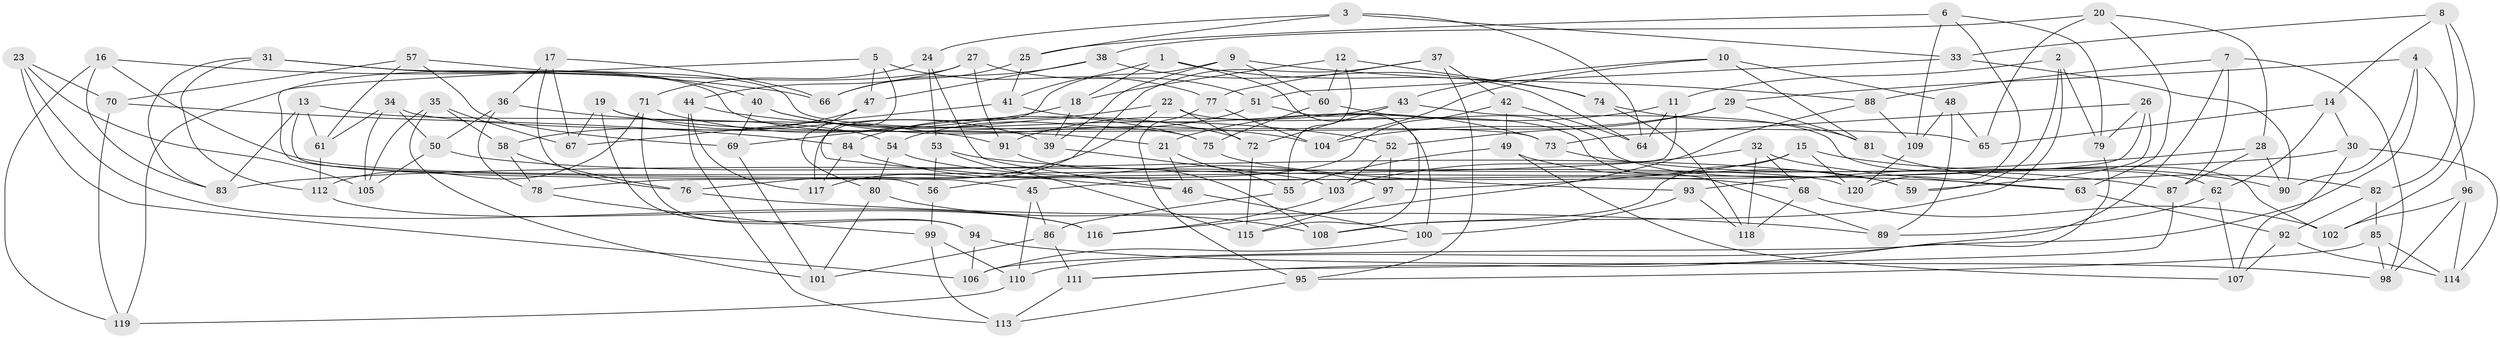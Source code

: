 // coarse degree distribution, {6: 0.5405405405405406, 4: 0.35135135135135137, 3: 0.02702702702702703, 5: 0.08108108108108109}
// Generated by graph-tools (version 1.1) at 2025/24/03/03/25 07:24:28]
// undirected, 120 vertices, 240 edges
graph export_dot {
graph [start="1"]
  node [color=gray90,style=filled];
  1;
  2;
  3;
  4;
  5;
  6;
  7;
  8;
  9;
  10;
  11;
  12;
  13;
  14;
  15;
  16;
  17;
  18;
  19;
  20;
  21;
  22;
  23;
  24;
  25;
  26;
  27;
  28;
  29;
  30;
  31;
  32;
  33;
  34;
  35;
  36;
  37;
  38;
  39;
  40;
  41;
  42;
  43;
  44;
  45;
  46;
  47;
  48;
  49;
  50;
  51;
  52;
  53;
  54;
  55;
  56;
  57;
  58;
  59;
  60;
  61;
  62;
  63;
  64;
  65;
  66;
  67;
  68;
  69;
  70;
  71;
  72;
  73;
  74;
  75;
  76;
  77;
  78;
  79;
  80;
  81;
  82;
  83;
  84;
  85;
  86;
  87;
  88;
  89;
  90;
  91;
  92;
  93;
  94;
  95;
  96;
  97;
  98;
  99;
  100;
  101;
  102;
  103;
  104;
  105;
  106;
  107;
  108;
  109;
  110;
  111;
  112;
  113;
  114;
  115;
  116;
  117;
  118;
  119;
  120;
  1 -- 115;
  1 -- 18;
  1 -- 74;
  1 -- 41;
  2 -- 108;
  2 -- 79;
  2 -- 11;
  2 -- 59;
  3 -- 64;
  3 -- 25;
  3 -- 24;
  3 -- 33;
  4 -- 96;
  4 -- 106;
  4 -- 29;
  4 -- 90;
  5 -- 77;
  5 -- 47;
  5 -- 46;
  5 -- 56;
  6 -- 25;
  6 -- 109;
  6 -- 120;
  6 -- 79;
  7 -- 110;
  7 -- 87;
  7 -- 98;
  7 -- 88;
  8 -- 33;
  8 -- 14;
  8 -- 102;
  8 -- 82;
  9 -- 88;
  9 -- 60;
  9 -- 39;
  9 -- 117;
  10 -- 104;
  10 -- 81;
  10 -- 48;
  10 -- 43;
  11 -- 64;
  11 -- 78;
  11 -- 21;
  12 -- 60;
  12 -- 18;
  12 -- 74;
  12 -- 55;
  13 -- 45;
  13 -- 83;
  13 -- 61;
  13 -- 54;
  14 -- 65;
  14 -- 30;
  14 -- 62;
  15 -- 90;
  15 -- 120;
  15 -- 97;
  15 -- 108;
  16 -- 119;
  16 -- 120;
  16 -- 66;
  16 -- 83;
  17 -- 36;
  17 -- 66;
  17 -- 76;
  17 -- 67;
  18 -- 69;
  18 -- 39;
  19 -- 21;
  19 -- 94;
  19 -- 67;
  19 -- 39;
  20 -- 38;
  20 -- 65;
  20 -- 28;
  20 -- 63;
  21 -- 46;
  21 -- 55;
  22 -- 89;
  22 -- 84;
  22 -- 72;
  22 -- 76;
  23 -- 106;
  23 -- 116;
  23 -- 105;
  23 -- 70;
  24 -- 46;
  24 -- 71;
  24 -- 53;
  25 -- 41;
  25 -- 66;
  26 -- 45;
  26 -- 59;
  26 -- 79;
  26 -- 73;
  27 -- 44;
  27 -- 51;
  27 -- 119;
  27 -- 91;
  28 -- 93;
  28 -- 87;
  28 -- 90;
  29 -- 81;
  29 -- 52;
  29 -- 104;
  30 -- 114;
  30 -- 107;
  30 -- 83;
  31 -- 83;
  31 -- 40;
  31 -- 75;
  31 -- 112;
  32 -- 118;
  32 -- 68;
  32 -- 63;
  32 -- 103;
  33 -- 90;
  33 -- 51;
  34 -- 105;
  34 -- 65;
  34 -- 50;
  34 -- 61;
  35 -- 101;
  35 -- 58;
  35 -- 105;
  35 -- 67;
  36 -- 50;
  36 -- 91;
  36 -- 78;
  37 -- 42;
  37 -- 117;
  37 -- 95;
  37 -- 77;
  38 -- 47;
  38 -- 64;
  38 -- 66;
  39 -- 103;
  40 -- 72;
  40 -- 104;
  40 -- 69;
  41 -- 67;
  41 -- 73;
  42 -- 64;
  42 -- 49;
  42 -- 56;
  43 -- 102;
  43 -- 91;
  43 -- 72;
  44 -- 117;
  44 -- 113;
  44 -- 52;
  45 -- 86;
  45 -- 110;
  46 -- 100;
  47 -- 58;
  47 -- 80;
  48 -- 89;
  48 -- 109;
  48 -- 65;
  49 -- 107;
  49 -- 55;
  49 -- 59;
  50 -- 105;
  50 -- 59;
  51 -- 54;
  51 -- 100;
  52 -- 97;
  52 -- 103;
  53 -- 56;
  53 -- 115;
  53 -- 63;
  54 -- 68;
  54 -- 80;
  55 -- 86;
  56 -- 99;
  57 -- 61;
  57 -- 73;
  57 -- 70;
  57 -- 69;
  58 -- 76;
  58 -- 78;
  60 -- 62;
  60 -- 75;
  61 -- 112;
  62 -- 107;
  62 -- 89;
  63 -- 92;
  68 -- 102;
  68 -- 118;
  69 -- 101;
  70 -- 119;
  70 -- 84;
  71 -- 94;
  71 -- 75;
  71 -- 112;
  72 -- 115;
  73 -- 87;
  74 -- 118;
  74 -- 81;
  75 -- 93;
  76 -- 89;
  77 -- 104;
  77 -- 95;
  78 -- 99;
  79 -- 111;
  80 -- 108;
  80 -- 101;
  81 -- 82;
  82 -- 92;
  82 -- 85;
  84 -- 117;
  84 -- 97;
  85 -- 114;
  85 -- 95;
  85 -- 98;
  86 -- 111;
  86 -- 101;
  87 -- 111;
  88 -- 116;
  88 -- 109;
  91 -- 108;
  92 -- 114;
  92 -- 107;
  93 -- 118;
  93 -- 100;
  94 -- 98;
  94 -- 106;
  95 -- 113;
  96 -- 102;
  96 -- 98;
  96 -- 114;
  97 -- 115;
  99 -- 113;
  99 -- 110;
  100 -- 106;
  103 -- 116;
  109 -- 120;
  110 -- 119;
  111 -- 113;
  112 -- 116;
}
